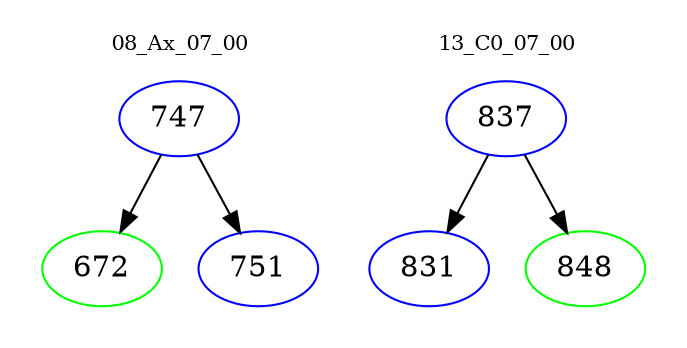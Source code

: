 digraph{
subgraph cluster_0 {
color = white
label = "08_Ax_07_00";
fontsize=10;
T0_747 [label="747", color="blue"]
T0_747 -> T0_672 [color="black"]
T0_672 [label="672", color="green"]
T0_747 -> T0_751 [color="black"]
T0_751 [label="751", color="blue"]
}
subgraph cluster_1 {
color = white
label = "13_C0_07_00";
fontsize=10;
T1_837 [label="837", color="blue"]
T1_837 -> T1_831 [color="black"]
T1_831 [label="831", color="blue"]
T1_837 -> T1_848 [color="black"]
T1_848 [label="848", color="green"]
}
}
